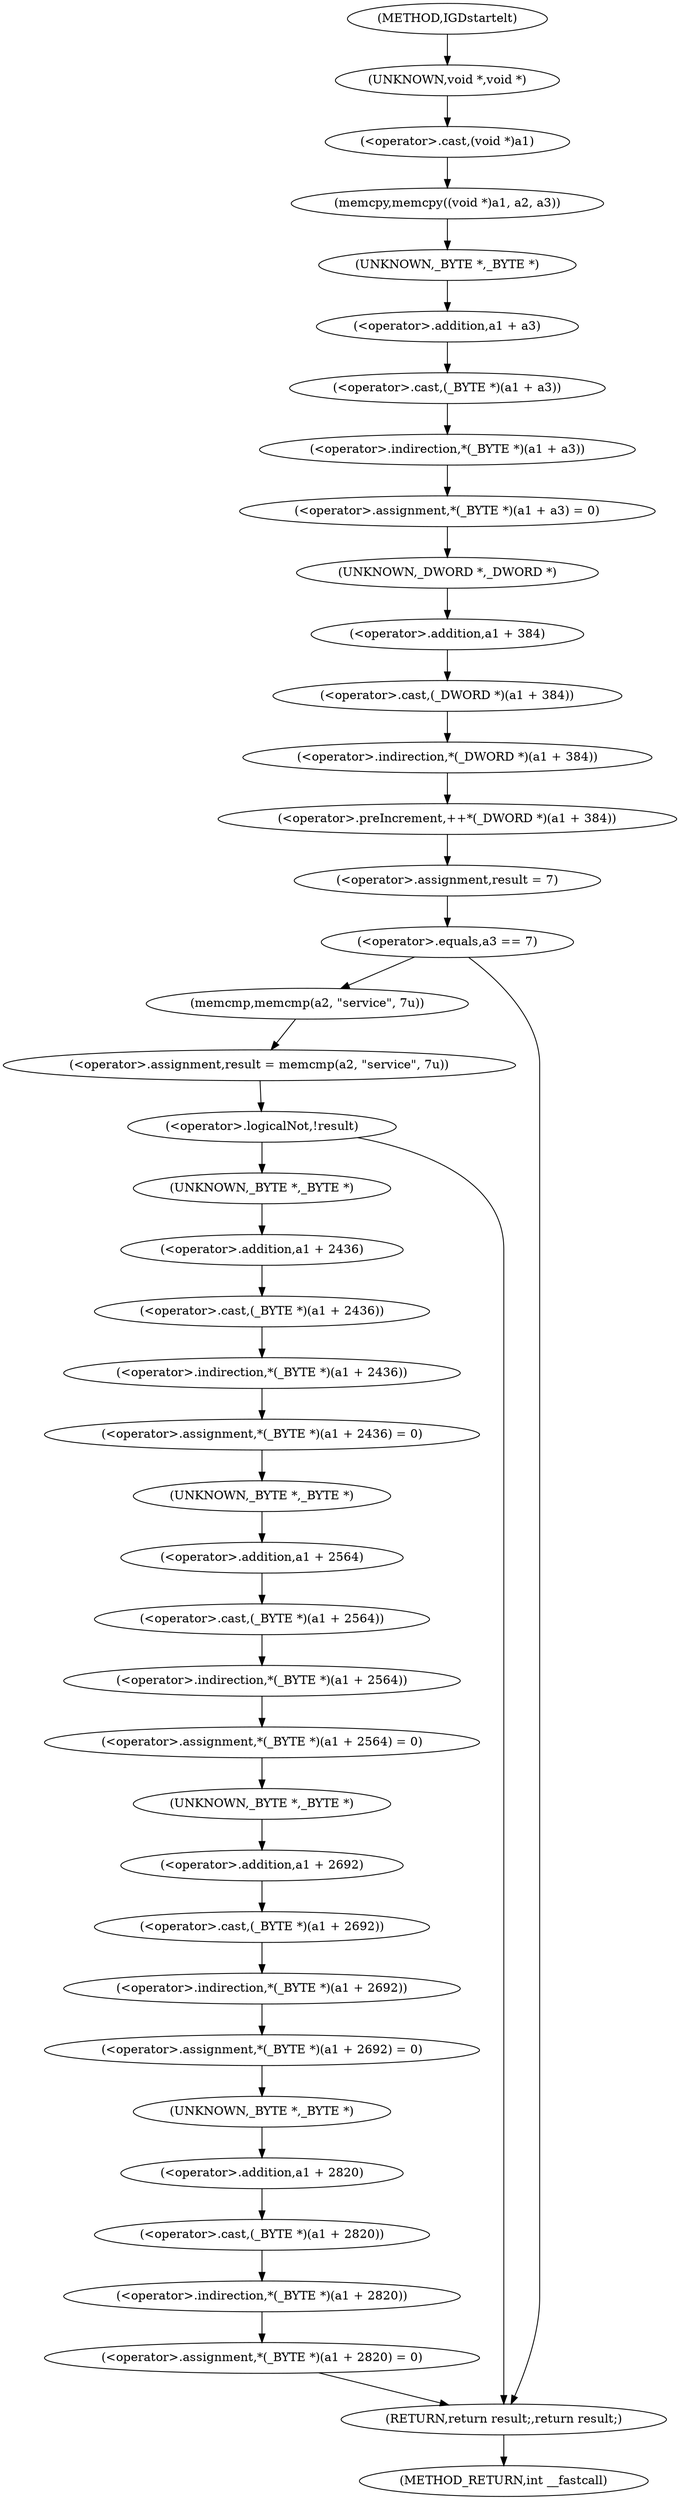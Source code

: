 digraph IGDstartelt {  
"1000108" [label = "(memcpy,memcpy((void *)a1, a2, a3))" ]
"1000109" [label = "(<operator>.cast,(void *)a1)" ]
"1000110" [label = "(UNKNOWN,void *,void *)" ]
"1000114" [label = "(<operator>.assignment,*(_BYTE *)(a1 + a3) = 0)" ]
"1000115" [label = "(<operator>.indirection,*(_BYTE *)(a1 + a3))" ]
"1000116" [label = "(<operator>.cast,(_BYTE *)(a1 + a3))" ]
"1000117" [label = "(UNKNOWN,_BYTE *,_BYTE *)" ]
"1000118" [label = "(<operator>.addition,a1 + a3)" ]
"1000122" [label = "(<operator>.preIncrement,++*(_DWORD *)(a1 + 384))" ]
"1000123" [label = "(<operator>.indirection,*(_DWORD *)(a1 + 384))" ]
"1000124" [label = "(<operator>.cast,(_DWORD *)(a1 + 384))" ]
"1000125" [label = "(UNKNOWN,_DWORD *,_DWORD *)" ]
"1000126" [label = "(<operator>.addition,a1 + 384)" ]
"1000129" [label = "(<operator>.assignment,result = 7)" ]
"1000133" [label = "(<operator>.equals,a3 == 7)" ]
"1000137" [label = "(<operator>.assignment,result = memcmp(a2, \"service\", 7u))" ]
"1000139" [label = "(memcmp,memcmp(a2, \"service\", 7u))" ]
"1000144" [label = "(<operator>.logicalNot,!result)" ]
"1000147" [label = "(<operator>.assignment,*(_BYTE *)(a1 + 2436) = 0)" ]
"1000148" [label = "(<operator>.indirection,*(_BYTE *)(a1 + 2436))" ]
"1000149" [label = "(<operator>.cast,(_BYTE *)(a1 + 2436))" ]
"1000150" [label = "(UNKNOWN,_BYTE *,_BYTE *)" ]
"1000151" [label = "(<operator>.addition,a1 + 2436)" ]
"1000155" [label = "(<operator>.assignment,*(_BYTE *)(a1 + 2564) = 0)" ]
"1000156" [label = "(<operator>.indirection,*(_BYTE *)(a1 + 2564))" ]
"1000157" [label = "(<operator>.cast,(_BYTE *)(a1 + 2564))" ]
"1000158" [label = "(UNKNOWN,_BYTE *,_BYTE *)" ]
"1000159" [label = "(<operator>.addition,a1 + 2564)" ]
"1000163" [label = "(<operator>.assignment,*(_BYTE *)(a1 + 2692) = 0)" ]
"1000164" [label = "(<operator>.indirection,*(_BYTE *)(a1 + 2692))" ]
"1000165" [label = "(<operator>.cast,(_BYTE *)(a1 + 2692))" ]
"1000166" [label = "(UNKNOWN,_BYTE *,_BYTE *)" ]
"1000167" [label = "(<operator>.addition,a1 + 2692)" ]
"1000171" [label = "(<operator>.assignment,*(_BYTE *)(a1 + 2820) = 0)" ]
"1000172" [label = "(<operator>.indirection,*(_BYTE *)(a1 + 2820))" ]
"1000173" [label = "(<operator>.cast,(_BYTE *)(a1 + 2820))" ]
"1000174" [label = "(UNKNOWN,_BYTE *,_BYTE *)" ]
"1000175" [label = "(<operator>.addition,a1 + 2820)" ]
"1000179" [label = "(RETURN,return result;,return result;)" ]
"1000102" [label = "(METHOD,IGDstartelt)" ]
"1000181" [label = "(METHOD_RETURN,int __fastcall)" ]
  "1000108" -> "1000117" 
  "1000109" -> "1000108" 
  "1000110" -> "1000109" 
  "1000114" -> "1000125" 
  "1000115" -> "1000114" 
  "1000116" -> "1000115" 
  "1000117" -> "1000118" 
  "1000118" -> "1000116" 
  "1000122" -> "1000129" 
  "1000123" -> "1000122" 
  "1000124" -> "1000123" 
  "1000125" -> "1000126" 
  "1000126" -> "1000124" 
  "1000129" -> "1000133" 
  "1000133" -> "1000139" 
  "1000133" -> "1000179" 
  "1000137" -> "1000144" 
  "1000139" -> "1000137" 
  "1000144" -> "1000150" 
  "1000144" -> "1000179" 
  "1000147" -> "1000158" 
  "1000148" -> "1000147" 
  "1000149" -> "1000148" 
  "1000150" -> "1000151" 
  "1000151" -> "1000149" 
  "1000155" -> "1000166" 
  "1000156" -> "1000155" 
  "1000157" -> "1000156" 
  "1000158" -> "1000159" 
  "1000159" -> "1000157" 
  "1000163" -> "1000174" 
  "1000164" -> "1000163" 
  "1000165" -> "1000164" 
  "1000166" -> "1000167" 
  "1000167" -> "1000165" 
  "1000171" -> "1000179" 
  "1000172" -> "1000171" 
  "1000173" -> "1000172" 
  "1000174" -> "1000175" 
  "1000175" -> "1000173" 
  "1000179" -> "1000181" 
  "1000102" -> "1000110" 
}
